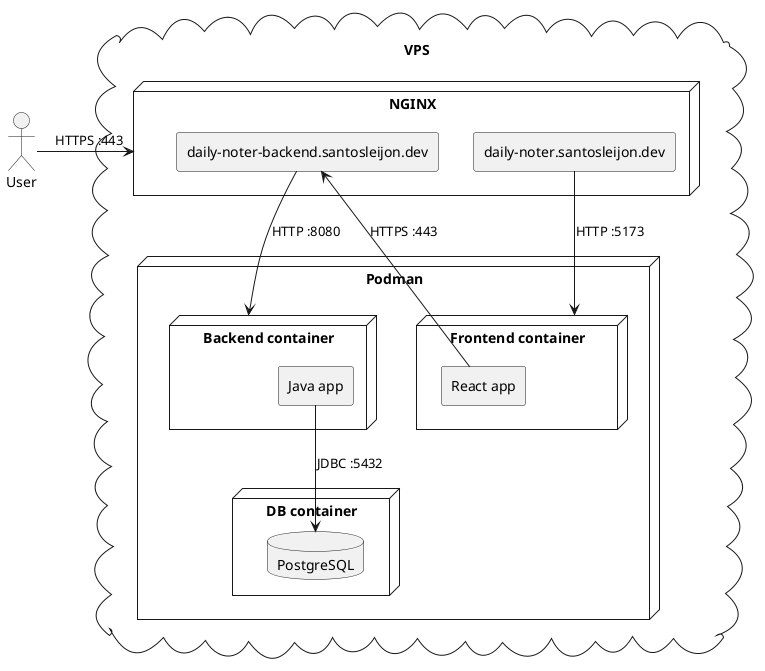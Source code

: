 @startuml

actor User

cloud vpc as "VPS" {
    node nginx as "NGINX" {
        agent backend_rule as "daily-noter-backend.santosleijon.dev"
        agent frontend_rule as "daily-noter.santosleijon.dev"
    }

    node Podman {
        node frontend_container as "Frontend container" {
            agent react_app as "React app"
        }
        node backend_container as "Backend container" {
            agent java_app as "Java app"
        }
        node db_container as "DB container" {
            database postgresql as "PostgreSQL"
        }
    }
}

User->nginx: HTTPS :443
backend_rule-->backend_container: HTTP :8080
frontend_rule-->frontend_container: HTTP :5173
java_app-->postgresql: JDBC :5432
react_app->backend_rule: HTTPS :443

@enduml
